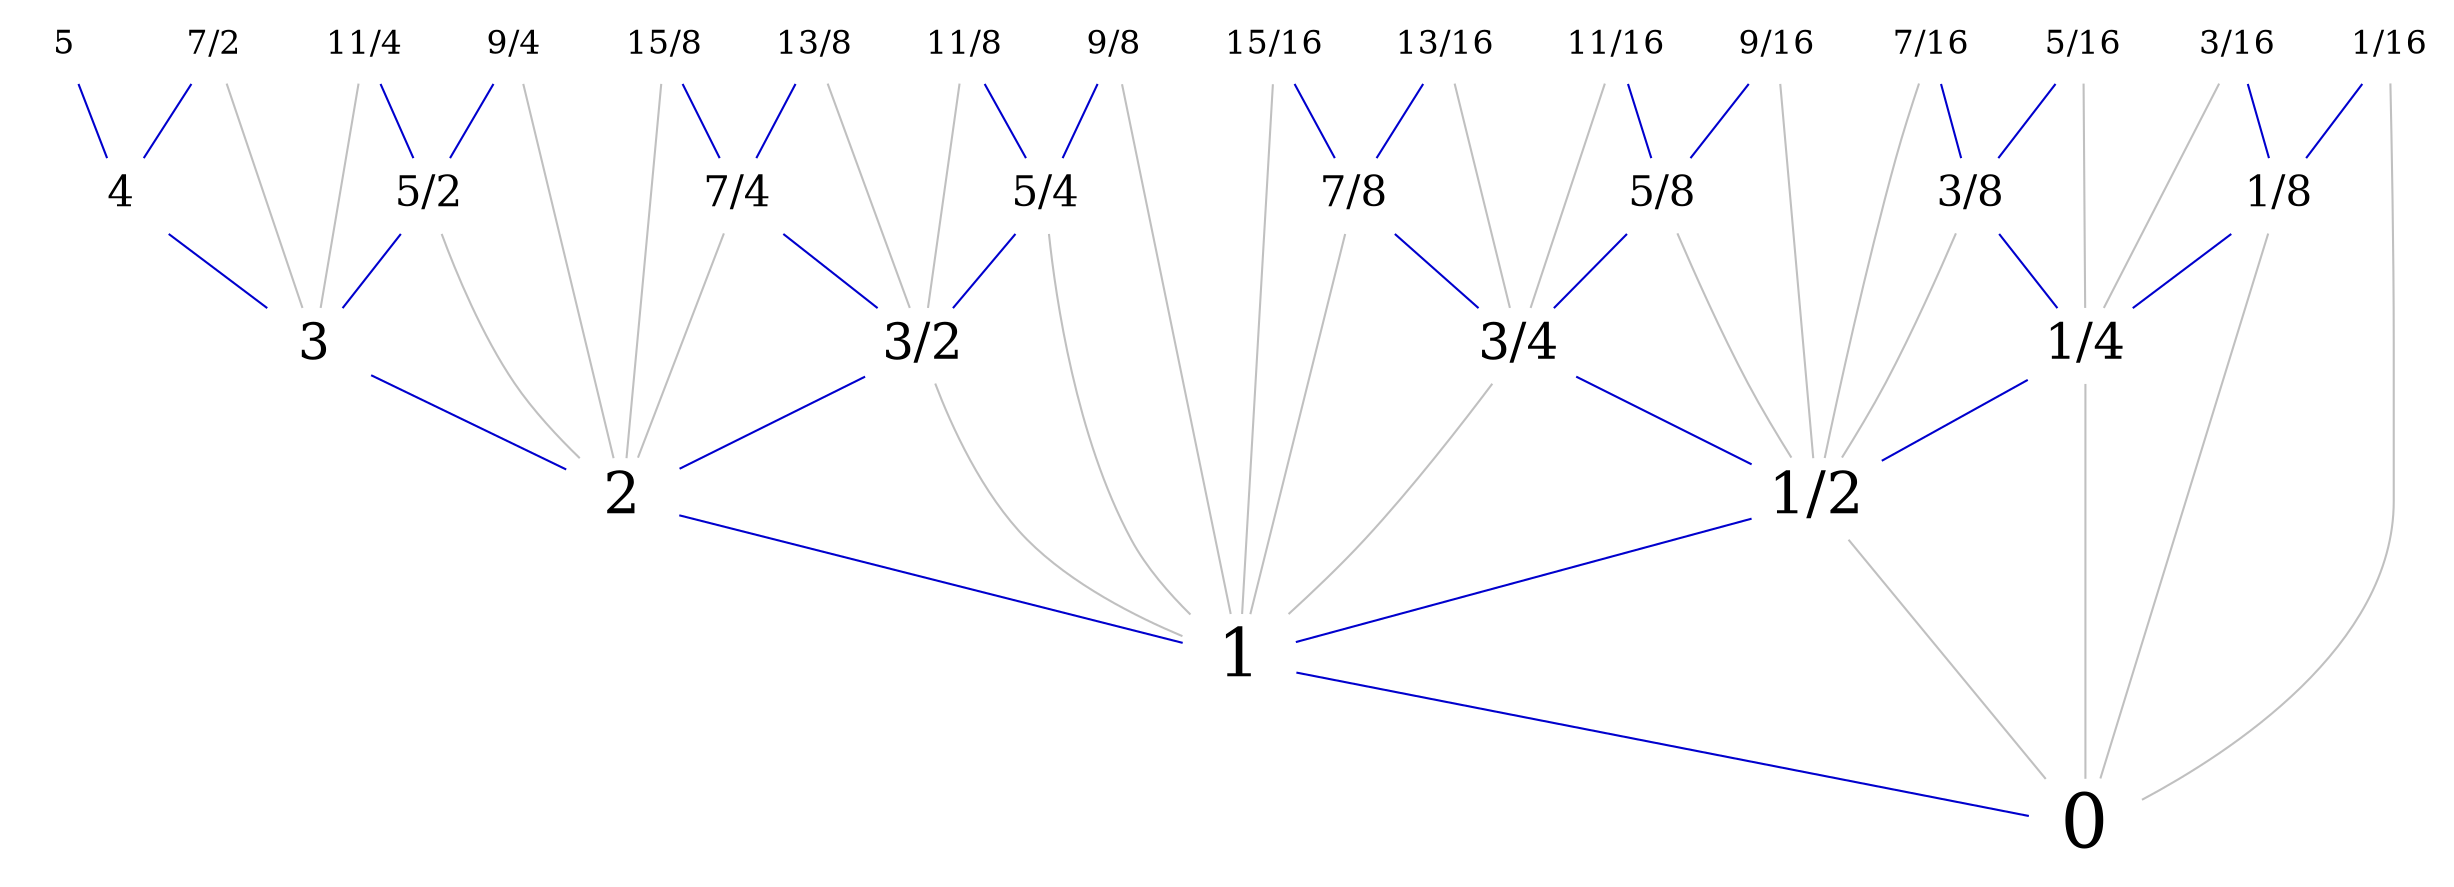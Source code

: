 graph dyadic_tree {
   node_0 [label=0, shape=plaintext,  fontsize=36, color="red3", pos="0,0!"];
   node_2 [label=1, shape=plaintext,  fontsize=32, color="blue3", pos="4.0,1!"];
   node_2 -- node_0 [color=blue3];
   node_4 [label=2, shape=plaintext,  fontsize=28, color="red3", pos="8.0,2!"];
   node_4 -- node_2 [color=blue3];
   node_5 [label="1/2", shape=plaintext,  fontsize=28, color="green3", pos="2.0,2!"];
   node_5 -- node_0 [color=grey];
   node_5 -- node_2 [color=blue3];
   node_8 [label=3, shape=plaintext,  fontsize=24, color="blue3", pos="12.0,3!"];
   node_8 -- node_4 [color=blue3];
   node_9 [label="1/4", shape=plaintext,  fontsize=24, color="blue3", pos="1.0,3!"];
   node_9 -- node_0 [color=grey];
   node_9 -- node_5 [color=blue3];
   node_11 [label="3/4", shape=plaintext,  fontsize=24, color="red3", pos="3.0,3!"];
   node_11 -- node_5 [color=blue3];
   node_11 -- node_2 [color=grey];
   node_13 [label="3/2", shape=plaintext,  fontsize=24, color="green3", pos="6.0,3!"];
   node_13 -- node_2 [color=grey];
   node_13 -- node_4 [color=blue3];
   node_16 [label=4, shape=plaintext,  fontsize=20, color="red3", pos="16.0,4!"];
   node_16 -- node_8 [color=blue3];
   node_17 [label="1/8", shape=plaintext,  fontsize=20, color="green3", pos="0.5,4!"];
   node_17 -- node_0 [color=grey];
   node_17 -- node_9 [color=blue3];
   node_19 [label="3/8", shape=plaintext,  fontsize=20, color="red3", pos="1.5,4!"];
   node_19 -- node_9 [color=blue3];
   node_19 -- node_5 [color=grey];
   node_21 [label="5/8", shape=plaintext,  fontsize=20, color="blue3", pos="2.5,4!"];
   node_21 -- node_5 [color=grey];
   node_21 -- node_11 [color=blue3];
   node_23 [label="7/8", shape=plaintext,  fontsize=20, color="green3", pos="3.5,4!"];
   node_23 -- node_11 [color=blue3];
   node_23 -- node_2 [color=grey];
   node_25 [label="5/4", shape=plaintext,  fontsize=20, color="red3", pos="5.0,4!"];
   node_25 -- node_2 [color=grey];
   node_25 -- node_13 [color=blue3];
   node_27 [label="7/4", shape=plaintext,  fontsize=20, color="blue3", pos="7.0,4!"];
   node_27 -- node_13 [color=blue3];
   node_27 -- node_4 [color=grey];
   node_29 [label="5/2", shape=plaintext,  fontsize=20, color="green3", pos="10.0,4!"];
   node_29 -- node_4 [color=grey];
   node_29 -- node_8 [color=blue3];
   node_32 [label=5, shape=plaintext,  fontsize=16, color="blue3", pos="20.0,5!"];
   node_32 -- node_16 [color=blue3];
   node_33 [label="1/16", shape=plaintext,  fontsize=16, color="blue3", pos="0.25,5!"];
   node_33 -- node_0 [color=grey];
   node_33 -- node_17 [color=blue3];
   node_35 [label="3/16", shape=plaintext,  fontsize=16, color="red3", pos="0.75,5!"];
   node_35 -- node_17 [color=blue3];
   node_35 -- node_9 [color=grey];
   node_37 [label="5/16", shape=plaintext,  fontsize=16, color="green3", pos="1.25,5!"];
   node_37 -- node_9 [color=grey];
   node_37 -- node_19 [color=blue3];
   node_39 [label="7/16", shape=plaintext,  fontsize=16, color="blue3", pos="1.75,5!"];
   node_39 -- node_19 [color=blue3];
   node_39 -- node_5 [color=grey];
   node_41 [label="9/16", shape=plaintext,  fontsize=16, color="red3", pos="2.25,5!"];
   node_41 -- node_5 [color=grey];
   node_41 -- node_21 [color=blue3];
   node_43 [label="11/16", shape=plaintext,  fontsize=16, color="green3", pos="2.75,5!"];
   node_43 -- node_21 [color=blue3];
   node_43 -- node_11 [color=grey];
   node_45 [label="13/16", shape=plaintext,  fontsize=16, color="blue3", pos="3.25,5!"];
   node_45 -- node_11 [color=grey];
   node_45 -- node_23 [color=blue3];
   node_47 [label="15/16", shape=plaintext,  fontsize=16, color="red3", pos="3.75,5!"];
   node_47 -- node_23 [color=blue3];
   node_47 -- node_2 [color=grey];
   node_49 [label="9/8", shape=plaintext,  fontsize=16, color="green3", pos="4.5,5!"];
   node_49 -- node_2 [color=grey];
   node_49 -- node_25 [color=blue3];
   node_51 [label="11/8", shape=plaintext,  fontsize=16, color="blue3", pos="5.5,5!"];
   node_51 -- node_25 [color=blue3];
   node_51 -- node_13 [color=grey];
   node_53 [label="13/8", shape=plaintext,  fontsize=16, color="red3", pos="6.5,5!"];
   node_53 -- node_13 [color=grey];
   node_53 -- node_27 [color=blue3];
   node_55 [label="15/8", shape=plaintext,  fontsize=16, color="green3", pos="7.5,5!"];
   node_55 -- node_27 [color=blue3];
   node_55 -- node_4 [color=grey];
   node_57 [label="9/4", shape=plaintext,  fontsize=16, color="blue3", pos="9.0,5!"];
   node_57 -- node_4 [color=grey];
   node_57 -- node_29 [color=blue3];
   node_59 [label="11/4", shape=plaintext,  fontsize=16, color="red3", pos="11.0,5!"];
   node_59 -- node_29 [color=blue3];
   node_59 -- node_8 [color=grey];
   node_61 [label="7/2", shape=plaintext,  fontsize=16, color="green3", pos="14.0,5!"];
   node_61 -- node_8 [color=grey];
   node_61 -- node_16 [color=blue3];
}
